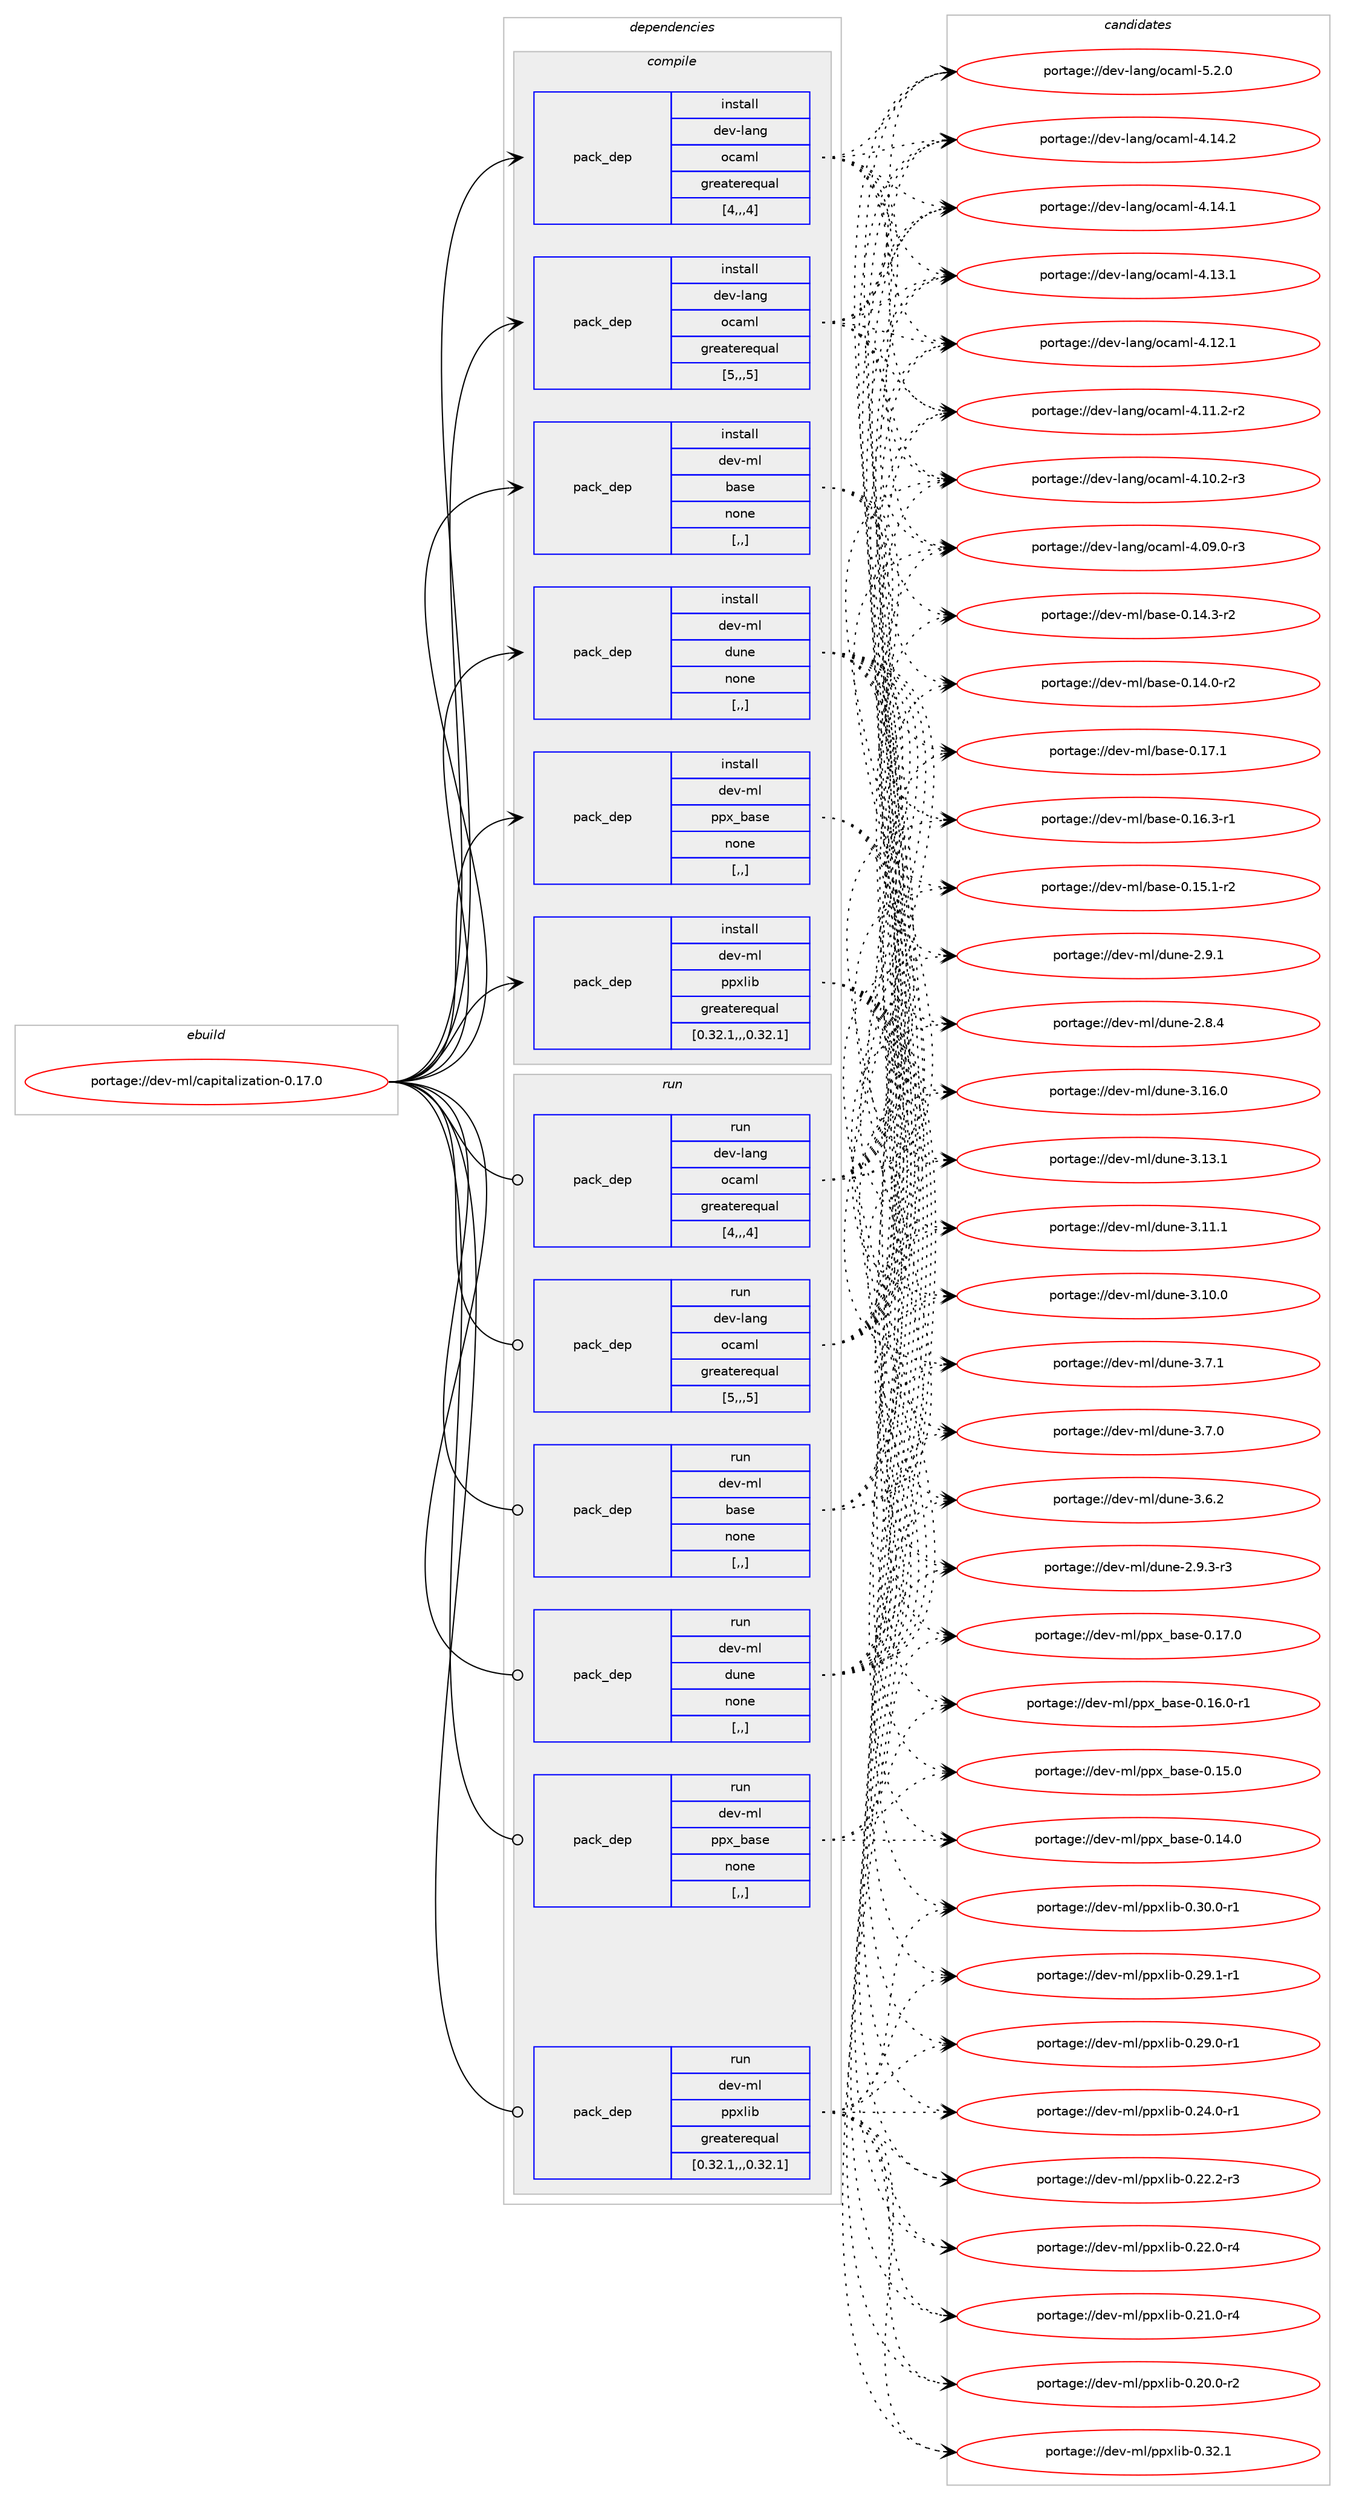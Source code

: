 digraph prolog {

# *************
# Graph options
# *************

newrank=true;
concentrate=true;
compound=true;
graph [rankdir=LR,fontname=Helvetica,fontsize=10,ranksep=1.5];#, ranksep=2.5, nodesep=0.2];
edge  [arrowhead=vee];
node  [fontname=Helvetica,fontsize=10];

# **********
# The ebuild
# **********

subgraph cluster_leftcol {
color=gray;
label=<<i>ebuild</i>>;
id [label="portage://dev-ml/capitalization-0.17.0", color=red, width=4, href="../dev-ml/capitalization-0.17.0.svg"];
}

# ****************
# The dependencies
# ****************

subgraph cluster_midcol {
color=gray;
label=<<i>dependencies</i>>;
subgraph cluster_compile {
fillcolor="#eeeeee";
style=filled;
label=<<i>compile</i>>;
subgraph pack87669 {
dependency118148 [label=<<TABLE BORDER="0" CELLBORDER="1" CELLSPACING="0" CELLPADDING="4" WIDTH="220"><TR><TD ROWSPAN="6" CELLPADDING="30">pack_dep</TD></TR><TR><TD WIDTH="110">install</TD></TR><TR><TD>dev-lang</TD></TR><TR><TD>ocaml</TD></TR><TR><TD>greaterequal</TD></TR><TR><TD>[4,,,4]</TD></TR></TABLE>>, shape=none, color=blue];
}
id:e -> dependency118148:w [weight=20,style="solid",arrowhead="vee"];
subgraph pack87670 {
dependency118149 [label=<<TABLE BORDER="0" CELLBORDER="1" CELLSPACING="0" CELLPADDING="4" WIDTH="220"><TR><TD ROWSPAN="6" CELLPADDING="30">pack_dep</TD></TR><TR><TD WIDTH="110">install</TD></TR><TR><TD>dev-lang</TD></TR><TR><TD>ocaml</TD></TR><TR><TD>greaterequal</TD></TR><TR><TD>[5,,,5]</TD></TR></TABLE>>, shape=none, color=blue];
}
id:e -> dependency118149:w [weight=20,style="solid",arrowhead="vee"];
subgraph pack87671 {
dependency118150 [label=<<TABLE BORDER="0" CELLBORDER="1" CELLSPACING="0" CELLPADDING="4" WIDTH="220"><TR><TD ROWSPAN="6" CELLPADDING="30">pack_dep</TD></TR><TR><TD WIDTH="110">install</TD></TR><TR><TD>dev-ml</TD></TR><TR><TD>base</TD></TR><TR><TD>none</TD></TR><TR><TD>[,,]</TD></TR></TABLE>>, shape=none, color=blue];
}
id:e -> dependency118150:w [weight=20,style="solid",arrowhead="vee"];
subgraph pack87672 {
dependency118151 [label=<<TABLE BORDER="0" CELLBORDER="1" CELLSPACING="0" CELLPADDING="4" WIDTH="220"><TR><TD ROWSPAN="6" CELLPADDING="30">pack_dep</TD></TR><TR><TD WIDTH="110">install</TD></TR><TR><TD>dev-ml</TD></TR><TR><TD>dune</TD></TR><TR><TD>none</TD></TR><TR><TD>[,,]</TD></TR></TABLE>>, shape=none, color=blue];
}
id:e -> dependency118151:w [weight=20,style="solid",arrowhead="vee"];
subgraph pack87673 {
dependency118152 [label=<<TABLE BORDER="0" CELLBORDER="1" CELLSPACING="0" CELLPADDING="4" WIDTH="220"><TR><TD ROWSPAN="6" CELLPADDING="30">pack_dep</TD></TR><TR><TD WIDTH="110">install</TD></TR><TR><TD>dev-ml</TD></TR><TR><TD>ppx_base</TD></TR><TR><TD>none</TD></TR><TR><TD>[,,]</TD></TR></TABLE>>, shape=none, color=blue];
}
id:e -> dependency118152:w [weight=20,style="solid",arrowhead="vee"];
subgraph pack87674 {
dependency118153 [label=<<TABLE BORDER="0" CELLBORDER="1" CELLSPACING="0" CELLPADDING="4" WIDTH="220"><TR><TD ROWSPAN="6" CELLPADDING="30">pack_dep</TD></TR><TR><TD WIDTH="110">install</TD></TR><TR><TD>dev-ml</TD></TR><TR><TD>ppxlib</TD></TR><TR><TD>greaterequal</TD></TR><TR><TD>[0.32.1,,,0.32.1]</TD></TR></TABLE>>, shape=none, color=blue];
}
id:e -> dependency118153:w [weight=20,style="solid",arrowhead="vee"];
}
subgraph cluster_compileandrun {
fillcolor="#eeeeee";
style=filled;
label=<<i>compile and run</i>>;
}
subgraph cluster_run {
fillcolor="#eeeeee";
style=filled;
label=<<i>run</i>>;
subgraph pack87675 {
dependency118154 [label=<<TABLE BORDER="0" CELLBORDER="1" CELLSPACING="0" CELLPADDING="4" WIDTH="220"><TR><TD ROWSPAN="6" CELLPADDING="30">pack_dep</TD></TR><TR><TD WIDTH="110">run</TD></TR><TR><TD>dev-lang</TD></TR><TR><TD>ocaml</TD></TR><TR><TD>greaterequal</TD></TR><TR><TD>[4,,,4]</TD></TR></TABLE>>, shape=none, color=blue];
}
id:e -> dependency118154:w [weight=20,style="solid",arrowhead="odot"];
subgraph pack87676 {
dependency118155 [label=<<TABLE BORDER="0" CELLBORDER="1" CELLSPACING="0" CELLPADDING="4" WIDTH="220"><TR><TD ROWSPAN="6" CELLPADDING="30">pack_dep</TD></TR><TR><TD WIDTH="110">run</TD></TR><TR><TD>dev-lang</TD></TR><TR><TD>ocaml</TD></TR><TR><TD>greaterequal</TD></TR><TR><TD>[5,,,5]</TD></TR></TABLE>>, shape=none, color=blue];
}
id:e -> dependency118155:w [weight=20,style="solid",arrowhead="odot"];
subgraph pack87677 {
dependency118156 [label=<<TABLE BORDER="0" CELLBORDER="1" CELLSPACING="0" CELLPADDING="4" WIDTH="220"><TR><TD ROWSPAN="6" CELLPADDING="30">pack_dep</TD></TR><TR><TD WIDTH="110">run</TD></TR><TR><TD>dev-ml</TD></TR><TR><TD>base</TD></TR><TR><TD>none</TD></TR><TR><TD>[,,]</TD></TR></TABLE>>, shape=none, color=blue];
}
id:e -> dependency118156:w [weight=20,style="solid",arrowhead="odot"];
subgraph pack87678 {
dependency118157 [label=<<TABLE BORDER="0" CELLBORDER="1" CELLSPACING="0" CELLPADDING="4" WIDTH="220"><TR><TD ROWSPAN="6" CELLPADDING="30">pack_dep</TD></TR><TR><TD WIDTH="110">run</TD></TR><TR><TD>dev-ml</TD></TR><TR><TD>dune</TD></TR><TR><TD>none</TD></TR><TR><TD>[,,]</TD></TR></TABLE>>, shape=none, color=blue];
}
id:e -> dependency118157:w [weight=20,style="solid",arrowhead="odot"];
subgraph pack87679 {
dependency118158 [label=<<TABLE BORDER="0" CELLBORDER="1" CELLSPACING="0" CELLPADDING="4" WIDTH="220"><TR><TD ROWSPAN="6" CELLPADDING="30">pack_dep</TD></TR><TR><TD WIDTH="110">run</TD></TR><TR><TD>dev-ml</TD></TR><TR><TD>ppx_base</TD></TR><TR><TD>none</TD></TR><TR><TD>[,,]</TD></TR></TABLE>>, shape=none, color=blue];
}
id:e -> dependency118158:w [weight=20,style="solid",arrowhead="odot"];
subgraph pack87680 {
dependency118159 [label=<<TABLE BORDER="0" CELLBORDER="1" CELLSPACING="0" CELLPADDING="4" WIDTH="220"><TR><TD ROWSPAN="6" CELLPADDING="30">pack_dep</TD></TR><TR><TD WIDTH="110">run</TD></TR><TR><TD>dev-ml</TD></TR><TR><TD>ppxlib</TD></TR><TR><TD>greaterequal</TD></TR><TR><TD>[0.32.1,,,0.32.1]</TD></TR></TABLE>>, shape=none, color=blue];
}
id:e -> dependency118159:w [weight=20,style="solid",arrowhead="odot"];
}
}

# **************
# The candidates
# **************

subgraph cluster_choices {
rank=same;
color=gray;
label=<<i>candidates</i>>;

subgraph choice87669 {
color=black;
nodesep=1;
choice1001011184510897110103471119997109108455346504648 [label="portage://dev-lang/ocaml-5.2.0", color=red, width=4,href="../dev-lang/ocaml-5.2.0.svg"];
choice100101118451089711010347111999710910845524649524650 [label="portage://dev-lang/ocaml-4.14.2", color=red, width=4,href="../dev-lang/ocaml-4.14.2.svg"];
choice100101118451089711010347111999710910845524649524649 [label="portage://dev-lang/ocaml-4.14.1", color=red, width=4,href="../dev-lang/ocaml-4.14.1.svg"];
choice100101118451089711010347111999710910845524649514649 [label="portage://dev-lang/ocaml-4.13.1", color=red, width=4,href="../dev-lang/ocaml-4.13.1.svg"];
choice100101118451089711010347111999710910845524649504649 [label="portage://dev-lang/ocaml-4.12.1", color=red, width=4,href="../dev-lang/ocaml-4.12.1.svg"];
choice1001011184510897110103471119997109108455246494946504511450 [label="portage://dev-lang/ocaml-4.11.2-r2", color=red, width=4,href="../dev-lang/ocaml-4.11.2-r2.svg"];
choice1001011184510897110103471119997109108455246494846504511451 [label="portage://dev-lang/ocaml-4.10.2-r3", color=red, width=4,href="../dev-lang/ocaml-4.10.2-r3.svg"];
choice1001011184510897110103471119997109108455246485746484511451 [label="portage://dev-lang/ocaml-4.09.0-r3", color=red, width=4,href="../dev-lang/ocaml-4.09.0-r3.svg"];
dependency118148:e -> choice1001011184510897110103471119997109108455346504648:w [style=dotted,weight="100"];
dependency118148:e -> choice100101118451089711010347111999710910845524649524650:w [style=dotted,weight="100"];
dependency118148:e -> choice100101118451089711010347111999710910845524649524649:w [style=dotted,weight="100"];
dependency118148:e -> choice100101118451089711010347111999710910845524649514649:w [style=dotted,weight="100"];
dependency118148:e -> choice100101118451089711010347111999710910845524649504649:w [style=dotted,weight="100"];
dependency118148:e -> choice1001011184510897110103471119997109108455246494946504511450:w [style=dotted,weight="100"];
dependency118148:e -> choice1001011184510897110103471119997109108455246494846504511451:w [style=dotted,weight="100"];
dependency118148:e -> choice1001011184510897110103471119997109108455246485746484511451:w [style=dotted,weight="100"];
}
subgraph choice87670 {
color=black;
nodesep=1;
choice1001011184510897110103471119997109108455346504648 [label="portage://dev-lang/ocaml-5.2.0", color=red, width=4,href="../dev-lang/ocaml-5.2.0.svg"];
choice100101118451089711010347111999710910845524649524650 [label="portage://dev-lang/ocaml-4.14.2", color=red, width=4,href="../dev-lang/ocaml-4.14.2.svg"];
choice100101118451089711010347111999710910845524649524649 [label="portage://dev-lang/ocaml-4.14.1", color=red, width=4,href="../dev-lang/ocaml-4.14.1.svg"];
choice100101118451089711010347111999710910845524649514649 [label="portage://dev-lang/ocaml-4.13.1", color=red, width=4,href="../dev-lang/ocaml-4.13.1.svg"];
choice100101118451089711010347111999710910845524649504649 [label="portage://dev-lang/ocaml-4.12.1", color=red, width=4,href="../dev-lang/ocaml-4.12.1.svg"];
choice1001011184510897110103471119997109108455246494946504511450 [label="portage://dev-lang/ocaml-4.11.2-r2", color=red, width=4,href="../dev-lang/ocaml-4.11.2-r2.svg"];
choice1001011184510897110103471119997109108455246494846504511451 [label="portage://dev-lang/ocaml-4.10.2-r3", color=red, width=4,href="../dev-lang/ocaml-4.10.2-r3.svg"];
choice1001011184510897110103471119997109108455246485746484511451 [label="portage://dev-lang/ocaml-4.09.0-r3", color=red, width=4,href="../dev-lang/ocaml-4.09.0-r3.svg"];
dependency118149:e -> choice1001011184510897110103471119997109108455346504648:w [style=dotted,weight="100"];
dependency118149:e -> choice100101118451089711010347111999710910845524649524650:w [style=dotted,weight="100"];
dependency118149:e -> choice100101118451089711010347111999710910845524649524649:w [style=dotted,weight="100"];
dependency118149:e -> choice100101118451089711010347111999710910845524649514649:w [style=dotted,weight="100"];
dependency118149:e -> choice100101118451089711010347111999710910845524649504649:w [style=dotted,weight="100"];
dependency118149:e -> choice1001011184510897110103471119997109108455246494946504511450:w [style=dotted,weight="100"];
dependency118149:e -> choice1001011184510897110103471119997109108455246494846504511451:w [style=dotted,weight="100"];
dependency118149:e -> choice1001011184510897110103471119997109108455246485746484511451:w [style=dotted,weight="100"];
}
subgraph choice87671 {
color=black;
nodesep=1;
choice1001011184510910847989711510145484649554649 [label="portage://dev-ml/base-0.17.1", color=red, width=4,href="../dev-ml/base-0.17.1.svg"];
choice10010111845109108479897115101454846495446514511449 [label="portage://dev-ml/base-0.16.3-r1", color=red, width=4,href="../dev-ml/base-0.16.3-r1.svg"];
choice10010111845109108479897115101454846495346494511450 [label="portage://dev-ml/base-0.15.1-r2", color=red, width=4,href="../dev-ml/base-0.15.1-r2.svg"];
choice10010111845109108479897115101454846495246514511450 [label="portage://dev-ml/base-0.14.3-r2", color=red, width=4,href="../dev-ml/base-0.14.3-r2.svg"];
choice10010111845109108479897115101454846495246484511450 [label="portage://dev-ml/base-0.14.0-r2", color=red, width=4,href="../dev-ml/base-0.14.0-r2.svg"];
dependency118150:e -> choice1001011184510910847989711510145484649554649:w [style=dotted,weight="100"];
dependency118150:e -> choice10010111845109108479897115101454846495446514511449:w [style=dotted,weight="100"];
dependency118150:e -> choice10010111845109108479897115101454846495346494511450:w [style=dotted,weight="100"];
dependency118150:e -> choice10010111845109108479897115101454846495246514511450:w [style=dotted,weight="100"];
dependency118150:e -> choice10010111845109108479897115101454846495246484511450:w [style=dotted,weight="100"];
}
subgraph choice87672 {
color=black;
nodesep=1;
choice100101118451091084710011711010145514649544648 [label="portage://dev-ml/dune-3.16.0", color=red, width=4,href="../dev-ml/dune-3.16.0.svg"];
choice100101118451091084710011711010145514649514649 [label="portage://dev-ml/dune-3.13.1", color=red, width=4,href="../dev-ml/dune-3.13.1.svg"];
choice100101118451091084710011711010145514649494649 [label="portage://dev-ml/dune-3.11.1", color=red, width=4,href="../dev-ml/dune-3.11.1.svg"];
choice100101118451091084710011711010145514649484648 [label="portage://dev-ml/dune-3.10.0", color=red, width=4,href="../dev-ml/dune-3.10.0.svg"];
choice1001011184510910847100117110101455146554649 [label="portage://dev-ml/dune-3.7.1", color=red, width=4,href="../dev-ml/dune-3.7.1.svg"];
choice1001011184510910847100117110101455146554648 [label="portage://dev-ml/dune-3.7.0", color=red, width=4,href="../dev-ml/dune-3.7.0.svg"];
choice1001011184510910847100117110101455146544650 [label="portage://dev-ml/dune-3.6.2", color=red, width=4,href="../dev-ml/dune-3.6.2.svg"];
choice10010111845109108471001171101014550465746514511451 [label="portage://dev-ml/dune-2.9.3-r3", color=red, width=4,href="../dev-ml/dune-2.9.3-r3.svg"];
choice1001011184510910847100117110101455046574649 [label="portage://dev-ml/dune-2.9.1", color=red, width=4,href="../dev-ml/dune-2.9.1.svg"];
choice1001011184510910847100117110101455046564652 [label="portage://dev-ml/dune-2.8.4", color=red, width=4,href="../dev-ml/dune-2.8.4.svg"];
dependency118151:e -> choice100101118451091084710011711010145514649544648:w [style=dotted,weight="100"];
dependency118151:e -> choice100101118451091084710011711010145514649514649:w [style=dotted,weight="100"];
dependency118151:e -> choice100101118451091084710011711010145514649494649:w [style=dotted,weight="100"];
dependency118151:e -> choice100101118451091084710011711010145514649484648:w [style=dotted,weight="100"];
dependency118151:e -> choice1001011184510910847100117110101455146554649:w [style=dotted,weight="100"];
dependency118151:e -> choice1001011184510910847100117110101455146554648:w [style=dotted,weight="100"];
dependency118151:e -> choice1001011184510910847100117110101455146544650:w [style=dotted,weight="100"];
dependency118151:e -> choice10010111845109108471001171101014550465746514511451:w [style=dotted,weight="100"];
dependency118151:e -> choice1001011184510910847100117110101455046574649:w [style=dotted,weight="100"];
dependency118151:e -> choice1001011184510910847100117110101455046564652:w [style=dotted,weight="100"];
}
subgraph choice87673 {
color=black;
nodesep=1;
choice100101118451091084711211212095989711510145484649554648 [label="portage://dev-ml/ppx_base-0.17.0", color=red, width=4,href="../dev-ml/ppx_base-0.17.0.svg"];
choice1001011184510910847112112120959897115101454846495446484511449 [label="portage://dev-ml/ppx_base-0.16.0-r1", color=red, width=4,href="../dev-ml/ppx_base-0.16.0-r1.svg"];
choice100101118451091084711211212095989711510145484649534648 [label="portage://dev-ml/ppx_base-0.15.0", color=red, width=4,href="../dev-ml/ppx_base-0.15.0.svg"];
choice100101118451091084711211212095989711510145484649524648 [label="portage://dev-ml/ppx_base-0.14.0", color=red, width=4,href="../dev-ml/ppx_base-0.14.0.svg"];
dependency118152:e -> choice100101118451091084711211212095989711510145484649554648:w [style=dotted,weight="100"];
dependency118152:e -> choice1001011184510910847112112120959897115101454846495446484511449:w [style=dotted,weight="100"];
dependency118152:e -> choice100101118451091084711211212095989711510145484649534648:w [style=dotted,weight="100"];
dependency118152:e -> choice100101118451091084711211212095989711510145484649524648:w [style=dotted,weight="100"];
}
subgraph choice87674 {
color=black;
nodesep=1;
choice10010111845109108471121121201081059845484651504649 [label="portage://dev-ml/ppxlib-0.32.1", color=red, width=4,href="../dev-ml/ppxlib-0.32.1.svg"];
choice100101118451091084711211212010810598454846514846484511449 [label="portage://dev-ml/ppxlib-0.30.0-r1", color=red, width=4,href="../dev-ml/ppxlib-0.30.0-r1.svg"];
choice100101118451091084711211212010810598454846505746494511449 [label="portage://dev-ml/ppxlib-0.29.1-r1", color=red, width=4,href="../dev-ml/ppxlib-0.29.1-r1.svg"];
choice100101118451091084711211212010810598454846505746484511449 [label="portage://dev-ml/ppxlib-0.29.0-r1", color=red, width=4,href="../dev-ml/ppxlib-0.29.0-r1.svg"];
choice100101118451091084711211212010810598454846505246484511449 [label="portage://dev-ml/ppxlib-0.24.0-r1", color=red, width=4,href="../dev-ml/ppxlib-0.24.0-r1.svg"];
choice100101118451091084711211212010810598454846505046504511451 [label="portage://dev-ml/ppxlib-0.22.2-r3", color=red, width=4,href="../dev-ml/ppxlib-0.22.2-r3.svg"];
choice100101118451091084711211212010810598454846505046484511452 [label="portage://dev-ml/ppxlib-0.22.0-r4", color=red, width=4,href="../dev-ml/ppxlib-0.22.0-r4.svg"];
choice100101118451091084711211212010810598454846504946484511452 [label="portage://dev-ml/ppxlib-0.21.0-r4", color=red, width=4,href="../dev-ml/ppxlib-0.21.0-r4.svg"];
choice100101118451091084711211212010810598454846504846484511450 [label="portage://dev-ml/ppxlib-0.20.0-r2", color=red, width=4,href="../dev-ml/ppxlib-0.20.0-r2.svg"];
dependency118153:e -> choice10010111845109108471121121201081059845484651504649:w [style=dotted,weight="100"];
dependency118153:e -> choice100101118451091084711211212010810598454846514846484511449:w [style=dotted,weight="100"];
dependency118153:e -> choice100101118451091084711211212010810598454846505746494511449:w [style=dotted,weight="100"];
dependency118153:e -> choice100101118451091084711211212010810598454846505746484511449:w [style=dotted,weight="100"];
dependency118153:e -> choice100101118451091084711211212010810598454846505246484511449:w [style=dotted,weight="100"];
dependency118153:e -> choice100101118451091084711211212010810598454846505046504511451:w [style=dotted,weight="100"];
dependency118153:e -> choice100101118451091084711211212010810598454846505046484511452:w [style=dotted,weight="100"];
dependency118153:e -> choice100101118451091084711211212010810598454846504946484511452:w [style=dotted,weight="100"];
dependency118153:e -> choice100101118451091084711211212010810598454846504846484511450:w [style=dotted,weight="100"];
}
subgraph choice87675 {
color=black;
nodesep=1;
choice1001011184510897110103471119997109108455346504648 [label="portage://dev-lang/ocaml-5.2.0", color=red, width=4,href="../dev-lang/ocaml-5.2.0.svg"];
choice100101118451089711010347111999710910845524649524650 [label="portage://dev-lang/ocaml-4.14.2", color=red, width=4,href="../dev-lang/ocaml-4.14.2.svg"];
choice100101118451089711010347111999710910845524649524649 [label="portage://dev-lang/ocaml-4.14.1", color=red, width=4,href="../dev-lang/ocaml-4.14.1.svg"];
choice100101118451089711010347111999710910845524649514649 [label="portage://dev-lang/ocaml-4.13.1", color=red, width=4,href="../dev-lang/ocaml-4.13.1.svg"];
choice100101118451089711010347111999710910845524649504649 [label="portage://dev-lang/ocaml-4.12.1", color=red, width=4,href="../dev-lang/ocaml-4.12.1.svg"];
choice1001011184510897110103471119997109108455246494946504511450 [label="portage://dev-lang/ocaml-4.11.2-r2", color=red, width=4,href="../dev-lang/ocaml-4.11.2-r2.svg"];
choice1001011184510897110103471119997109108455246494846504511451 [label="portage://dev-lang/ocaml-4.10.2-r3", color=red, width=4,href="../dev-lang/ocaml-4.10.2-r3.svg"];
choice1001011184510897110103471119997109108455246485746484511451 [label="portage://dev-lang/ocaml-4.09.0-r3", color=red, width=4,href="../dev-lang/ocaml-4.09.0-r3.svg"];
dependency118154:e -> choice1001011184510897110103471119997109108455346504648:w [style=dotted,weight="100"];
dependency118154:e -> choice100101118451089711010347111999710910845524649524650:w [style=dotted,weight="100"];
dependency118154:e -> choice100101118451089711010347111999710910845524649524649:w [style=dotted,weight="100"];
dependency118154:e -> choice100101118451089711010347111999710910845524649514649:w [style=dotted,weight="100"];
dependency118154:e -> choice100101118451089711010347111999710910845524649504649:w [style=dotted,weight="100"];
dependency118154:e -> choice1001011184510897110103471119997109108455246494946504511450:w [style=dotted,weight="100"];
dependency118154:e -> choice1001011184510897110103471119997109108455246494846504511451:w [style=dotted,weight="100"];
dependency118154:e -> choice1001011184510897110103471119997109108455246485746484511451:w [style=dotted,weight="100"];
}
subgraph choice87676 {
color=black;
nodesep=1;
choice1001011184510897110103471119997109108455346504648 [label="portage://dev-lang/ocaml-5.2.0", color=red, width=4,href="../dev-lang/ocaml-5.2.0.svg"];
choice100101118451089711010347111999710910845524649524650 [label="portage://dev-lang/ocaml-4.14.2", color=red, width=4,href="../dev-lang/ocaml-4.14.2.svg"];
choice100101118451089711010347111999710910845524649524649 [label="portage://dev-lang/ocaml-4.14.1", color=red, width=4,href="../dev-lang/ocaml-4.14.1.svg"];
choice100101118451089711010347111999710910845524649514649 [label="portage://dev-lang/ocaml-4.13.1", color=red, width=4,href="../dev-lang/ocaml-4.13.1.svg"];
choice100101118451089711010347111999710910845524649504649 [label="portage://dev-lang/ocaml-4.12.1", color=red, width=4,href="../dev-lang/ocaml-4.12.1.svg"];
choice1001011184510897110103471119997109108455246494946504511450 [label="portage://dev-lang/ocaml-4.11.2-r2", color=red, width=4,href="../dev-lang/ocaml-4.11.2-r2.svg"];
choice1001011184510897110103471119997109108455246494846504511451 [label="portage://dev-lang/ocaml-4.10.2-r3", color=red, width=4,href="../dev-lang/ocaml-4.10.2-r3.svg"];
choice1001011184510897110103471119997109108455246485746484511451 [label="portage://dev-lang/ocaml-4.09.0-r3", color=red, width=4,href="../dev-lang/ocaml-4.09.0-r3.svg"];
dependency118155:e -> choice1001011184510897110103471119997109108455346504648:w [style=dotted,weight="100"];
dependency118155:e -> choice100101118451089711010347111999710910845524649524650:w [style=dotted,weight="100"];
dependency118155:e -> choice100101118451089711010347111999710910845524649524649:w [style=dotted,weight="100"];
dependency118155:e -> choice100101118451089711010347111999710910845524649514649:w [style=dotted,weight="100"];
dependency118155:e -> choice100101118451089711010347111999710910845524649504649:w [style=dotted,weight="100"];
dependency118155:e -> choice1001011184510897110103471119997109108455246494946504511450:w [style=dotted,weight="100"];
dependency118155:e -> choice1001011184510897110103471119997109108455246494846504511451:w [style=dotted,weight="100"];
dependency118155:e -> choice1001011184510897110103471119997109108455246485746484511451:w [style=dotted,weight="100"];
}
subgraph choice87677 {
color=black;
nodesep=1;
choice1001011184510910847989711510145484649554649 [label="portage://dev-ml/base-0.17.1", color=red, width=4,href="../dev-ml/base-0.17.1.svg"];
choice10010111845109108479897115101454846495446514511449 [label="portage://dev-ml/base-0.16.3-r1", color=red, width=4,href="../dev-ml/base-0.16.3-r1.svg"];
choice10010111845109108479897115101454846495346494511450 [label="portage://dev-ml/base-0.15.1-r2", color=red, width=4,href="../dev-ml/base-0.15.1-r2.svg"];
choice10010111845109108479897115101454846495246514511450 [label="portage://dev-ml/base-0.14.3-r2", color=red, width=4,href="../dev-ml/base-0.14.3-r2.svg"];
choice10010111845109108479897115101454846495246484511450 [label="portage://dev-ml/base-0.14.0-r2", color=red, width=4,href="../dev-ml/base-0.14.0-r2.svg"];
dependency118156:e -> choice1001011184510910847989711510145484649554649:w [style=dotted,weight="100"];
dependency118156:e -> choice10010111845109108479897115101454846495446514511449:w [style=dotted,weight="100"];
dependency118156:e -> choice10010111845109108479897115101454846495346494511450:w [style=dotted,weight="100"];
dependency118156:e -> choice10010111845109108479897115101454846495246514511450:w [style=dotted,weight="100"];
dependency118156:e -> choice10010111845109108479897115101454846495246484511450:w [style=dotted,weight="100"];
}
subgraph choice87678 {
color=black;
nodesep=1;
choice100101118451091084710011711010145514649544648 [label="portage://dev-ml/dune-3.16.0", color=red, width=4,href="../dev-ml/dune-3.16.0.svg"];
choice100101118451091084710011711010145514649514649 [label="portage://dev-ml/dune-3.13.1", color=red, width=4,href="../dev-ml/dune-3.13.1.svg"];
choice100101118451091084710011711010145514649494649 [label="portage://dev-ml/dune-3.11.1", color=red, width=4,href="../dev-ml/dune-3.11.1.svg"];
choice100101118451091084710011711010145514649484648 [label="portage://dev-ml/dune-3.10.0", color=red, width=4,href="../dev-ml/dune-3.10.0.svg"];
choice1001011184510910847100117110101455146554649 [label="portage://dev-ml/dune-3.7.1", color=red, width=4,href="../dev-ml/dune-3.7.1.svg"];
choice1001011184510910847100117110101455146554648 [label="portage://dev-ml/dune-3.7.0", color=red, width=4,href="../dev-ml/dune-3.7.0.svg"];
choice1001011184510910847100117110101455146544650 [label="portage://dev-ml/dune-3.6.2", color=red, width=4,href="../dev-ml/dune-3.6.2.svg"];
choice10010111845109108471001171101014550465746514511451 [label="portage://dev-ml/dune-2.9.3-r3", color=red, width=4,href="../dev-ml/dune-2.9.3-r3.svg"];
choice1001011184510910847100117110101455046574649 [label="portage://dev-ml/dune-2.9.1", color=red, width=4,href="../dev-ml/dune-2.9.1.svg"];
choice1001011184510910847100117110101455046564652 [label="portage://dev-ml/dune-2.8.4", color=red, width=4,href="../dev-ml/dune-2.8.4.svg"];
dependency118157:e -> choice100101118451091084710011711010145514649544648:w [style=dotted,weight="100"];
dependency118157:e -> choice100101118451091084710011711010145514649514649:w [style=dotted,weight="100"];
dependency118157:e -> choice100101118451091084710011711010145514649494649:w [style=dotted,weight="100"];
dependency118157:e -> choice100101118451091084710011711010145514649484648:w [style=dotted,weight="100"];
dependency118157:e -> choice1001011184510910847100117110101455146554649:w [style=dotted,weight="100"];
dependency118157:e -> choice1001011184510910847100117110101455146554648:w [style=dotted,weight="100"];
dependency118157:e -> choice1001011184510910847100117110101455146544650:w [style=dotted,weight="100"];
dependency118157:e -> choice10010111845109108471001171101014550465746514511451:w [style=dotted,weight="100"];
dependency118157:e -> choice1001011184510910847100117110101455046574649:w [style=dotted,weight="100"];
dependency118157:e -> choice1001011184510910847100117110101455046564652:w [style=dotted,weight="100"];
}
subgraph choice87679 {
color=black;
nodesep=1;
choice100101118451091084711211212095989711510145484649554648 [label="portage://dev-ml/ppx_base-0.17.0", color=red, width=4,href="../dev-ml/ppx_base-0.17.0.svg"];
choice1001011184510910847112112120959897115101454846495446484511449 [label="portage://dev-ml/ppx_base-0.16.0-r1", color=red, width=4,href="../dev-ml/ppx_base-0.16.0-r1.svg"];
choice100101118451091084711211212095989711510145484649534648 [label="portage://dev-ml/ppx_base-0.15.0", color=red, width=4,href="../dev-ml/ppx_base-0.15.0.svg"];
choice100101118451091084711211212095989711510145484649524648 [label="portage://dev-ml/ppx_base-0.14.0", color=red, width=4,href="../dev-ml/ppx_base-0.14.0.svg"];
dependency118158:e -> choice100101118451091084711211212095989711510145484649554648:w [style=dotted,weight="100"];
dependency118158:e -> choice1001011184510910847112112120959897115101454846495446484511449:w [style=dotted,weight="100"];
dependency118158:e -> choice100101118451091084711211212095989711510145484649534648:w [style=dotted,weight="100"];
dependency118158:e -> choice100101118451091084711211212095989711510145484649524648:w [style=dotted,weight="100"];
}
subgraph choice87680 {
color=black;
nodesep=1;
choice10010111845109108471121121201081059845484651504649 [label="portage://dev-ml/ppxlib-0.32.1", color=red, width=4,href="../dev-ml/ppxlib-0.32.1.svg"];
choice100101118451091084711211212010810598454846514846484511449 [label="portage://dev-ml/ppxlib-0.30.0-r1", color=red, width=4,href="../dev-ml/ppxlib-0.30.0-r1.svg"];
choice100101118451091084711211212010810598454846505746494511449 [label="portage://dev-ml/ppxlib-0.29.1-r1", color=red, width=4,href="../dev-ml/ppxlib-0.29.1-r1.svg"];
choice100101118451091084711211212010810598454846505746484511449 [label="portage://dev-ml/ppxlib-0.29.0-r1", color=red, width=4,href="../dev-ml/ppxlib-0.29.0-r1.svg"];
choice100101118451091084711211212010810598454846505246484511449 [label="portage://dev-ml/ppxlib-0.24.0-r1", color=red, width=4,href="../dev-ml/ppxlib-0.24.0-r1.svg"];
choice100101118451091084711211212010810598454846505046504511451 [label="portage://dev-ml/ppxlib-0.22.2-r3", color=red, width=4,href="../dev-ml/ppxlib-0.22.2-r3.svg"];
choice100101118451091084711211212010810598454846505046484511452 [label="portage://dev-ml/ppxlib-0.22.0-r4", color=red, width=4,href="../dev-ml/ppxlib-0.22.0-r4.svg"];
choice100101118451091084711211212010810598454846504946484511452 [label="portage://dev-ml/ppxlib-0.21.0-r4", color=red, width=4,href="../dev-ml/ppxlib-0.21.0-r4.svg"];
choice100101118451091084711211212010810598454846504846484511450 [label="portage://dev-ml/ppxlib-0.20.0-r2", color=red, width=4,href="../dev-ml/ppxlib-0.20.0-r2.svg"];
dependency118159:e -> choice10010111845109108471121121201081059845484651504649:w [style=dotted,weight="100"];
dependency118159:e -> choice100101118451091084711211212010810598454846514846484511449:w [style=dotted,weight="100"];
dependency118159:e -> choice100101118451091084711211212010810598454846505746494511449:w [style=dotted,weight="100"];
dependency118159:e -> choice100101118451091084711211212010810598454846505746484511449:w [style=dotted,weight="100"];
dependency118159:e -> choice100101118451091084711211212010810598454846505246484511449:w [style=dotted,weight="100"];
dependency118159:e -> choice100101118451091084711211212010810598454846505046504511451:w [style=dotted,weight="100"];
dependency118159:e -> choice100101118451091084711211212010810598454846505046484511452:w [style=dotted,weight="100"];
dependency118159:e -> choice100101118451091084711211212010810598454846504946484511452:w [style=dotted,weight="100"];
dependency118159:e -> choice100101118451091084711211212010810598454846504846484511450:w [style=dotted,weight="100"];
}
}

}
